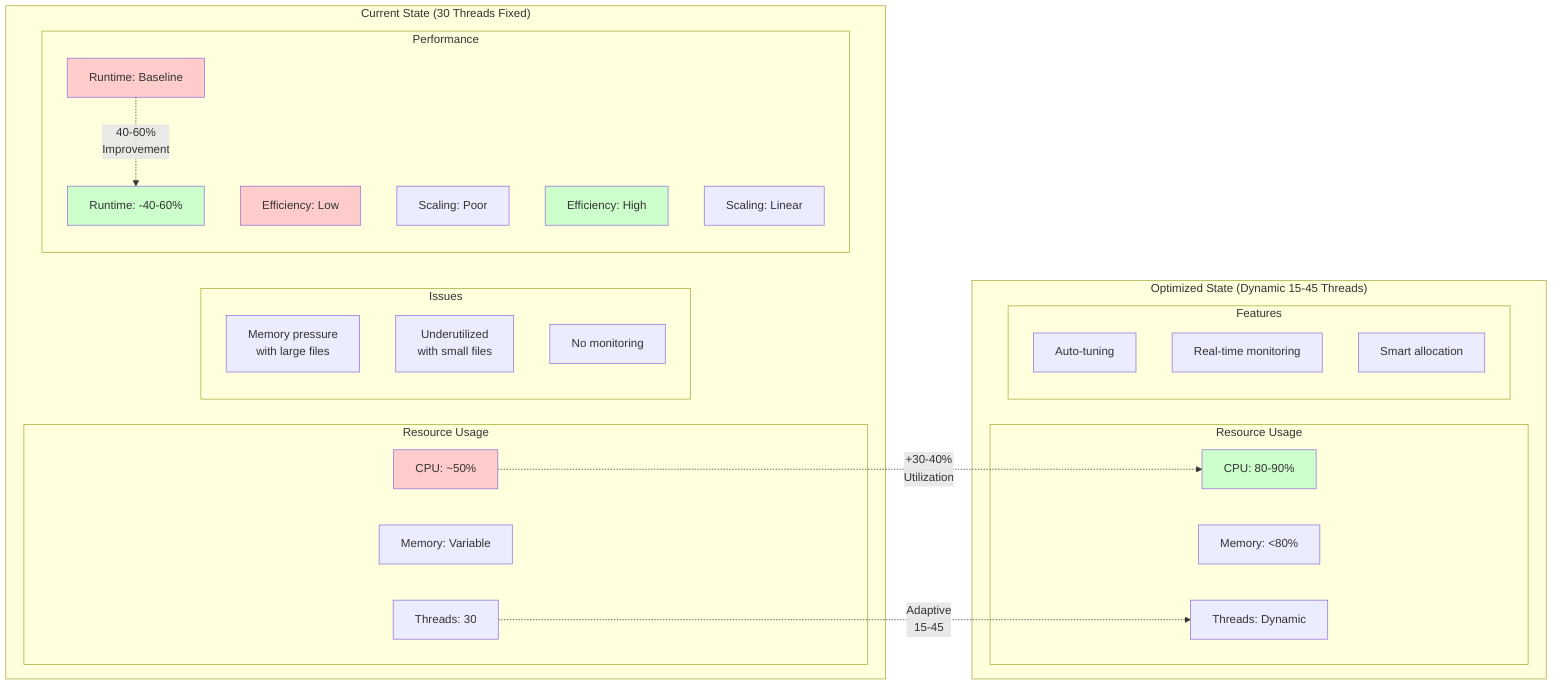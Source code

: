 graph LR
    subgraph "Current State (30 Threads Fixed)"
        subgraph "Resource Usage"
            CPU1[CPU: ~50%]
            MEM1[Memory: Variable]
            THR1[Threads: 30]
        end
        
        subgraph "Performance"
            TIME1[Runtime: Baseline]
            EFF1[Efficiency: Low]
            SCALE1[Scaling: Poor]
        end
        
        subgraph "Issues"
            ISS1[Memory pressure<br/>with large files]
            ISS2[Underutilized<br/>with small files]
            ISS3[No monitoring]
        end
    end
    
    subgraph "Optimized State (Dynamic 15-45 Threads)"
        subgraph "Resource Usage"
            CPU2[CPU: 80-90%]
            MEM2[Memory: <80%]
            THR2[Threads: Dynamic]
        end
        
        subgraph "Performance"
            TIME2[Runtime: -40-60%]
            EFF2[Efficiency: High]
            SCALE2[Scaling: Linear]
        end
        
        subgraph "Features"
            FEAT1[Auto-tuning]
            FEAT2[Real-time monitoring]
            FEAT3[Smart allocation]
        end
    end
    
    %% Comparison Arrows
    TIME1 -.->|40-60%<br/>Improvement| TIME2
    CPU1 -.->|+30-40%<br/>Utilization| CPU2
    THR1 -.->|Adaptive<br/>15-45| THR2
    
    style TIME1 fill:#ffcccc
    style TIME2 fill:#ccffcc
    style CPU1 fill:#ffcccc
    style CPU2 fill:#ccffcc
    style EFF1 fill:#ffcccc
    style EFF2 fill:#ccffcc